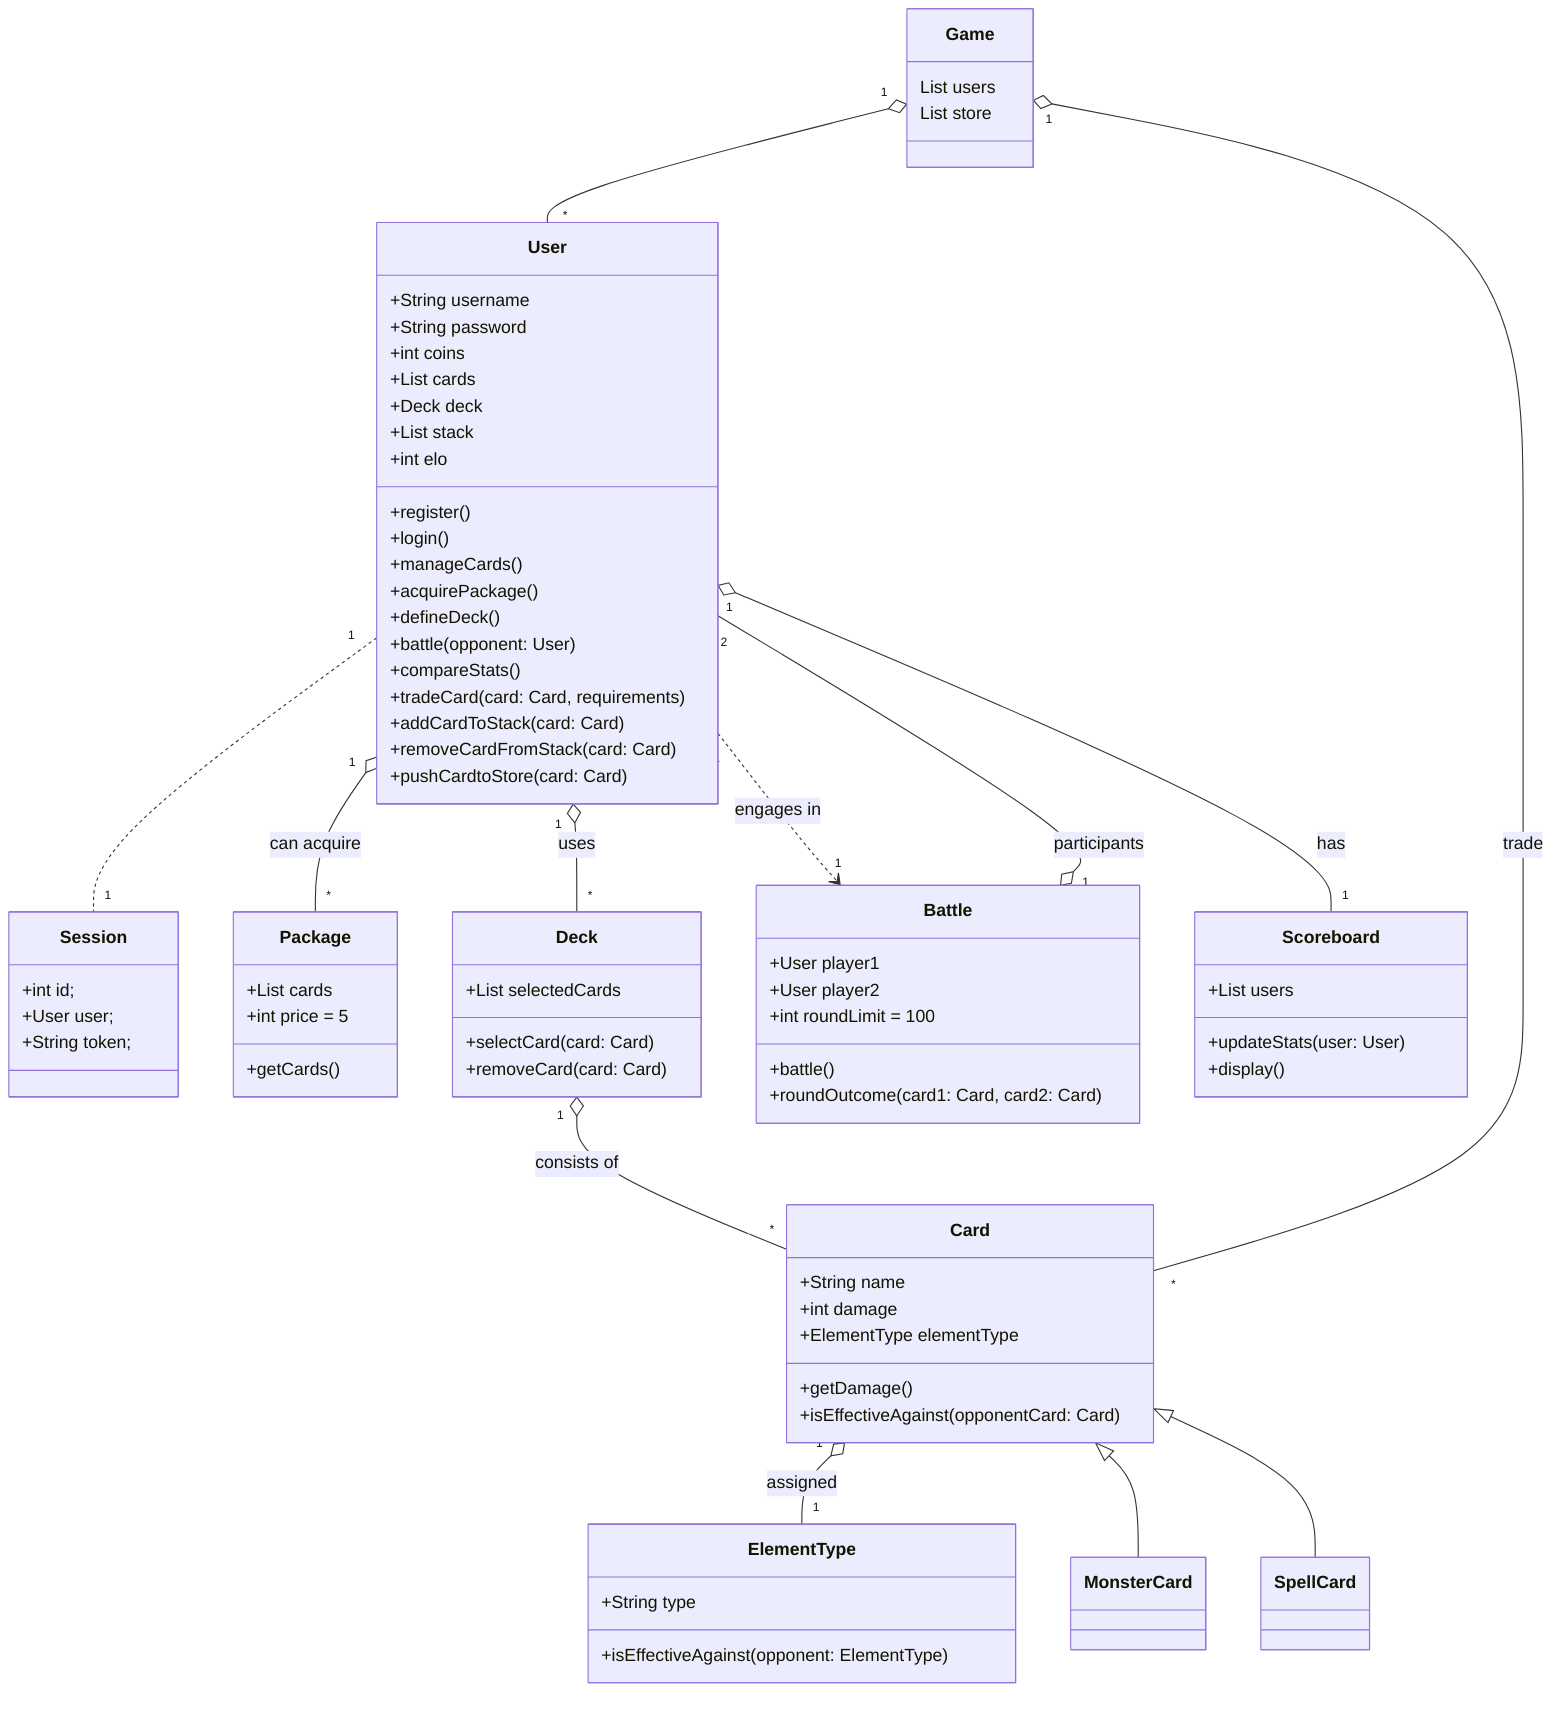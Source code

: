 classDiagram
    class User {
        +String username
        +String password
        +int coins
        +List<Card> cards
        +Deck deck
        +List<Card> stack
        +int elo
        +register()
        +login()
        +manageCards()
        +acquirePackage()
        +defineDeck()
        +battle(opponent: User)
        +compareStats()
        +tradeCard(card: Card, requirements)
        +addCardToStack(card: Card)
        +removeCardFromStack(card: Card)
        +pushCardtoStore(card: Card)
    }

    class Game {
        List<User> users
        List<Card> store
    }

    class Card {
        +String name
        +int damage
        +ElementType elementType
        +getDamage()
        +isEffectiveAgainst(opponentCard: Card)
    }

    class MonsterCard {
    }

    class SpellCard {
    }

    class Session {
        +int id;
        +User user;
        +String token;
    }

    class Package {
        +List<Card> cards
        +int price = 5
        +getCards()
    }

    class Deck {
        +List<Card> selectedCards
        +selectCard(card: Card)
        +removeCard(card: Card)
    }

    class Battle {
        +User player1
        +User player2
        +int roundLimit = 100
        +battle()
        +roundOutcome(card1: Card, card2: Card)
    }

    class Scoreboard {
        +List<User> users
        +updateStats(user: User)
        +display()
    }

    class ElementType {
        +String type
        +isEffectiveAgainst(opponent: ElementType)
    }

User "1" o-- "*" Deck : uses
User "1" o-- "*" Package : can acquire
User "1" o-- "1" Scoreboard : has
%%Stack "1" o-- "*" Card : contains
Deck "1" o-- "*" Card : consists of
User "1" ..> "1" Battle : engages in
Battle "1" o-- "2" User : participants
%%Trading "1" o-- "1" Card : offers
%%Trading "1" o-- "1" Requirements : based on
Game "1" o-- "*" User
User "1" .. "1" Session
Game "1" o-- "*" Card: trade
Card "1" o-- "1" ElementType : assigned
Card <|-- MonsterCard
Card <|-- SpellCard